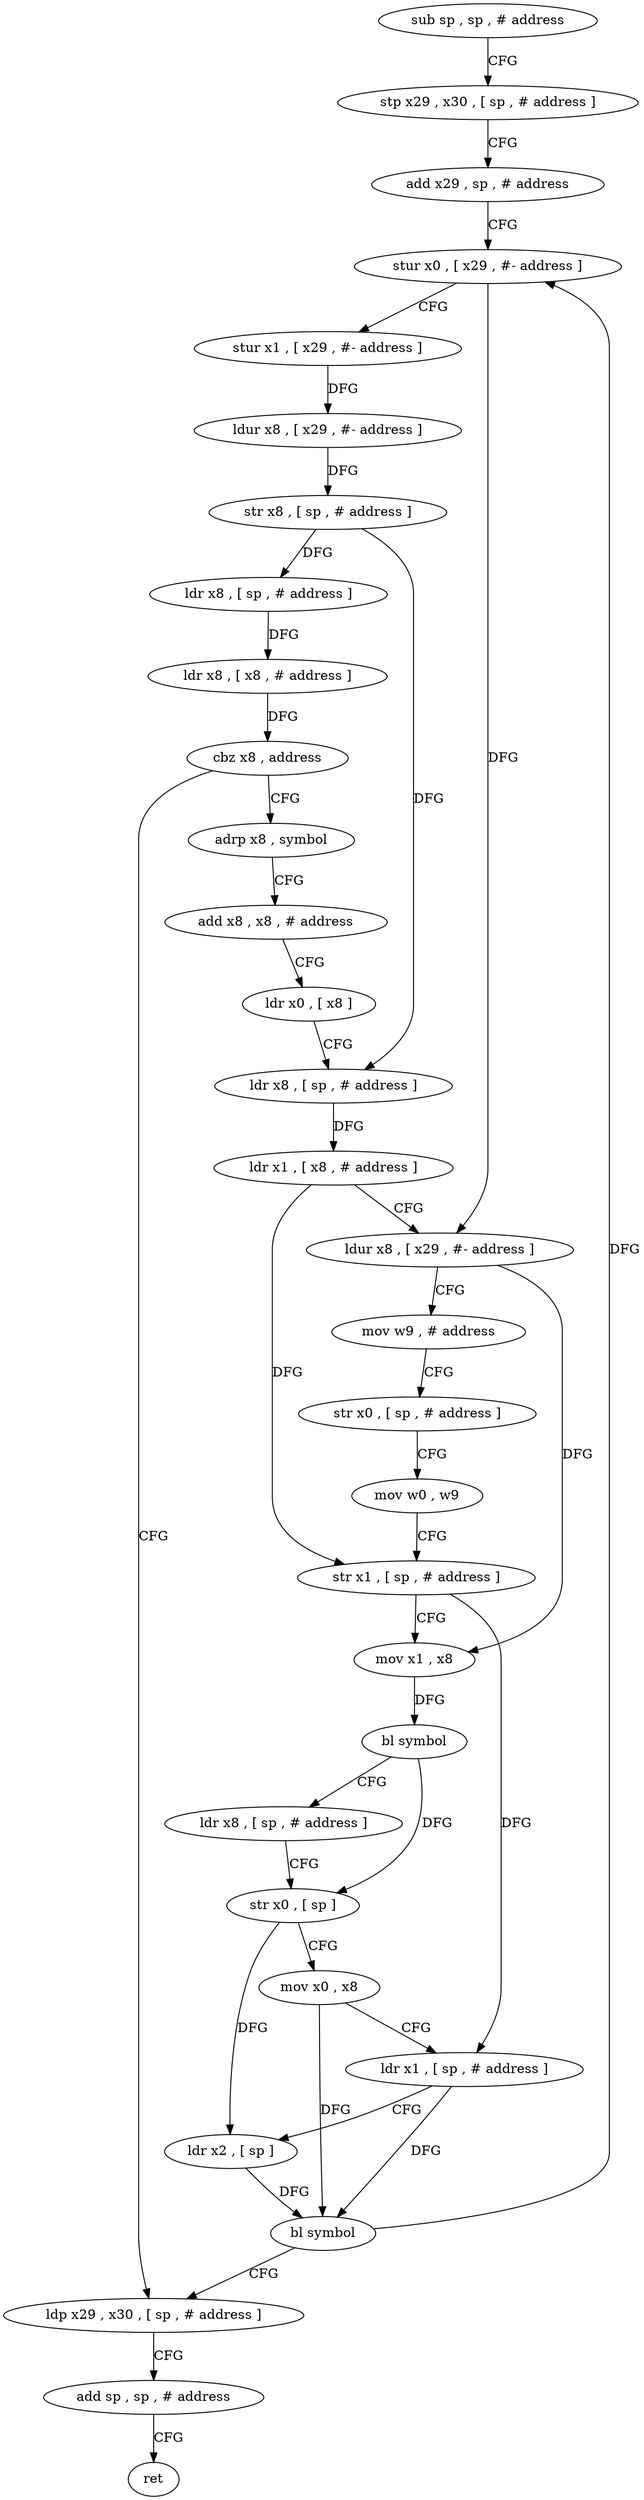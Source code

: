 digraph "func" {
"4203768" [label = "sub sp , sp , # address" ]
"4203772" [label = "stp x29 , x30 , [ sp , # address ]" ]
"4203776" [label = "add x29 , sp , # address" ]
"4203780" [label = "stur x0 , [ x29 , #- address ]" ]
"4203784" [label = "stur x1 , [ x29 , #- address ]" ]
"4203788" [label = "ldur x8 , [ x29 , #- address ]" ]
"4203792" [label = "str x8 , [ sp , # address ]" ]
"4203796" [label = "ldr x8 , [ sp , # address ]" ]
"4203800" [label = "ldr x8 , [ x8 , # address ]" ]
"4203804" [label = "cbz x8 , address" ]
"4203880" [label = "ldp x29 , x30 , [ sp , # address ]" ]
"4203808" [label = "adrp x8 , symbol" ]
"4203884" [label = "add sp , sp , # address" ]
"4203888" [label = "ret" ]
"4203812" [label = "add x8 , x8 , # address" ]
"4203816" [label = "ldr x0 , [ x8 ]" ]
"4203820" [label = "ldr x8 , [ sp , # address ]" ]
"4203824" [label = "ldr x1 , [ x8 , # address ]" ]
"4203828" [label = "ldur x8 , [ x29 , #- address ]" ]
"4203832" [label = "mov w9 , # address" ]
"4203836" [label = "str x0 , [ sp , # address ]" ]
"4203840" [label = "mov w0 , w9" ]
"4203844" [label = "str x1 , [ sp , # address ]" ]
"4203848" [label = "mov x1 , x8" ]
"4203852" [label = "bl symbol" ]
"4203856" [label = "ldr x8 , [ sp , # address ]" ]
"4203860" [label = "str x0 , [ sp ]" ]
"4203864" [label = "mov x0 , x8" ]
"4203868" [label = "ldr x1 , [ sp , # address ]" ]
"4203872" [label = "ldr x2 , [ sp ]" ]
"4203876" [label = "bl symbol" ]
"4203768" -> "4203772" [ label = "CFG" ]
"4203772" -> "4203776" [ label = "CFG" ]
"4203776" -> "4203780" [ label = "CFG" ]
"4203780" -> "4203784" [ label = "CFG" ]
"4203780" -> "4203828" [ label = "DFG" ]
"4203784" -> "4203788" [ label = "DFG" ]
"4203788" -> "4203792" [ label = "DFG" ]
"4203792" -> "4203796" [ label = "DFG" ]
"4203792" -> "4203820" [ label = "DFG" ]
"4203796" -> "4203800" [ label = "DFG" ]
"4203800" -> "4203804" [ label = "DFG" ]
"4203804" -> "4203880" [ label = "CFG" ]
"4203804" -> "4203808" [ label = "CFG" ]
"4203880" -> "4203884" [ label = "CFG" ]
"4203808" -> "4203812" [ label = "CFG" ]
"4203884" -> "4203888" [ label = "CFG" ]
"4203812" -> "4203816" [ label = "CFG" ]
"4203816" -> "4203820" [ label = "CFG" ]
"4203820" -> "4203824" [ label = "DFG" ]
"4203824" -> "4203828" [ label = "CFG" ]
"4203824" -> "4203844" [ label = "DFG" ]
"4203828" -> "4203832" [ label = "CFG" ]
"4203828" -> "4203848" [ label = "DFG" ]
"4203832" -> "4203836" [ label = "CFG" ]
"4203836" -> "4203840" [ label = "CFG" ]
"4203840" -> "4203844" [ label = "CFG" ]
"4203844" -> "4203848" [ label = "CFG" ]
"4203844" -> "4203868" [ label = "DFG" ]
"4203848" -> "4203852" [ label = "DFG" ]
"4203852" -> "4203856" [ label = "CFG" ]
"4203852" -> "4203860" [ label = "DFG" ]
"4203856" -> "4203860" [ label = "CFG" ]
"4203860" -> "4203864" [ label = "CFG" ]
"4203860" -> "4203872" [ label = "DFG" ]
"4203864" -> "4203868" [ label = "CFG" ]
"4203864" -> "4203876" [ label = "DFG" ]
"4203868" -> "4203872" [ label = "CFG" ]
"4203868" -> "4203876" [ label = "DFG" ]
"4203872" -> "4203876" [ label = "DFG" ]
"4203876" -> "4203880" [ label = "CFG" ]
"4203876" -> "4203780" [ label = "DFG" ]
}
